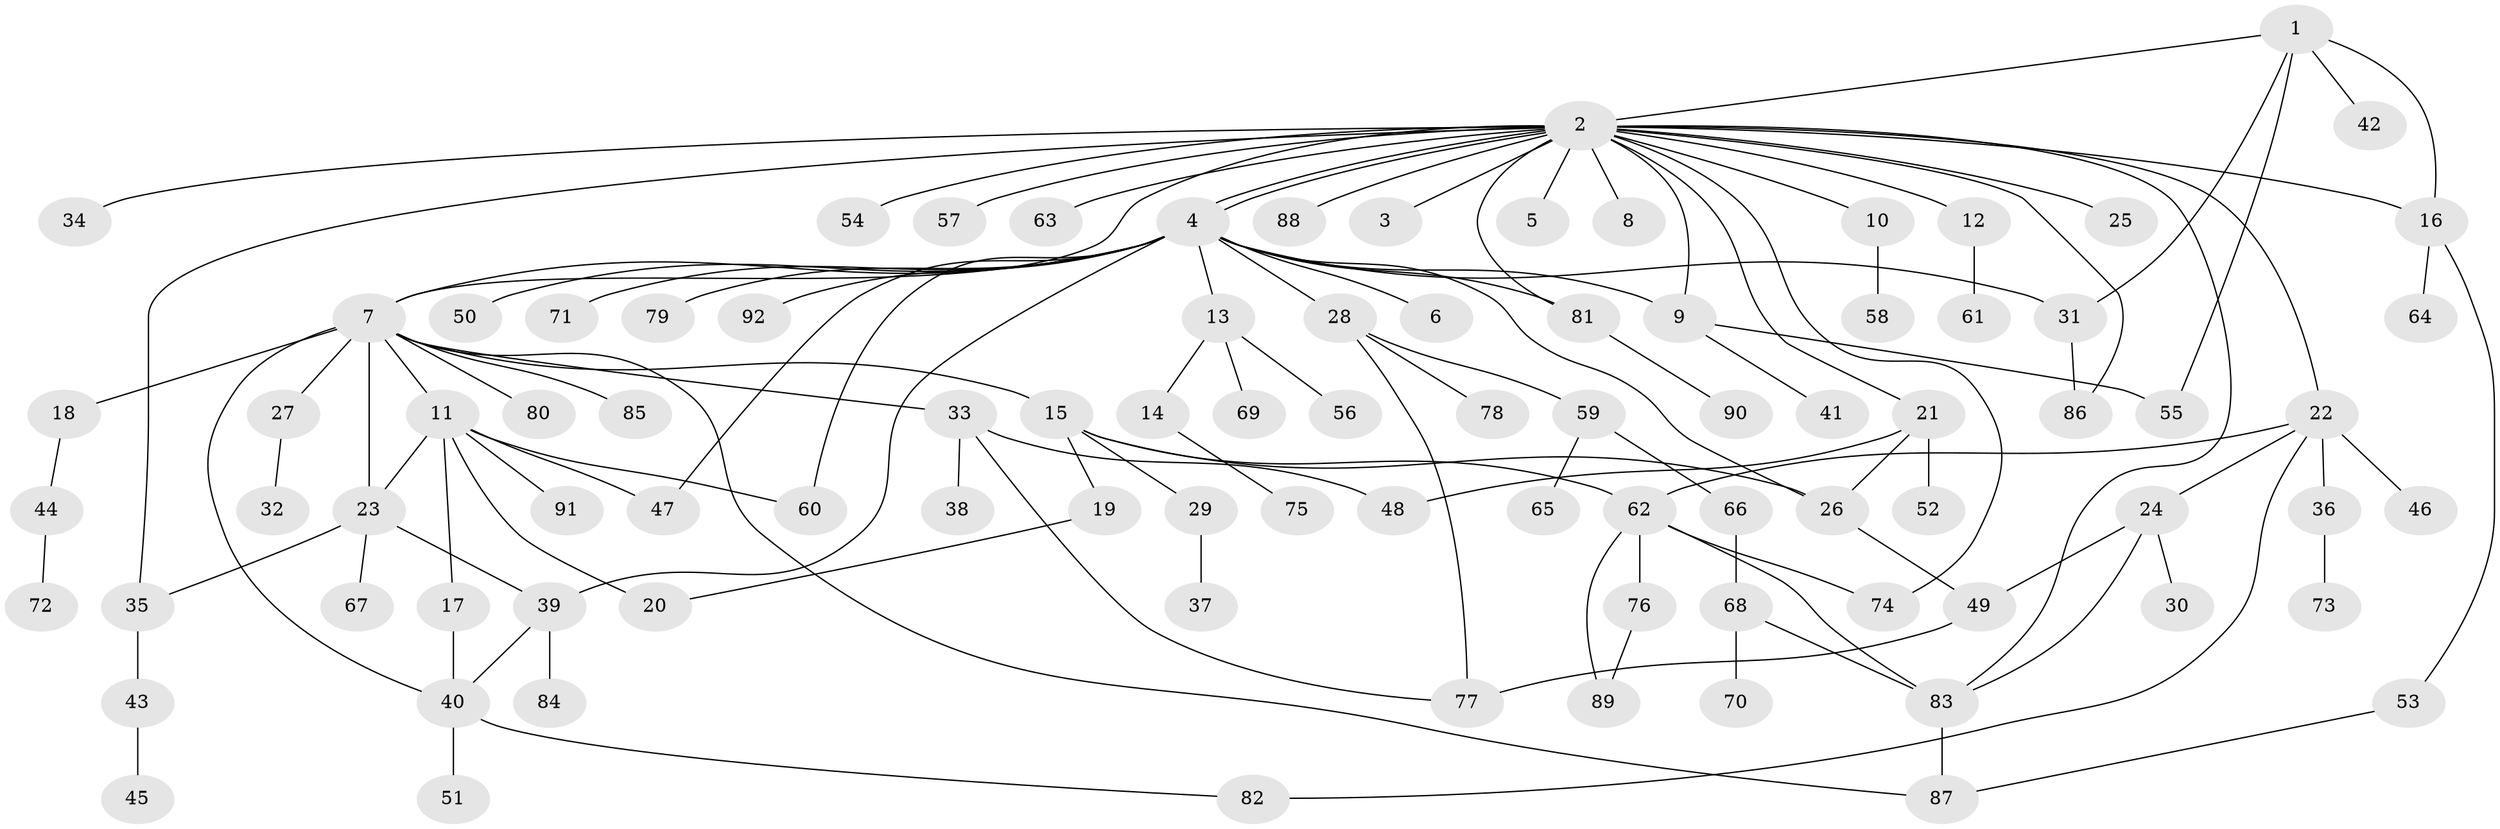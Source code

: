 // Generated by graph-tools (version 1.1) at 2025/35/03/09/25 02:35:23]
// undirected, 92 vertices, 122 edges
graph export_dot {
graph [start="1"]
  node [color=gray90,style=filled];
  1;
  2;
  3;
  4;
  5;
  6;
  7;
  8;
  9;
  10;
  11;
  12;
  13;
  14;
  15;
  16;
  17;
  18;
  19;
  20;
  21;
  22;
  23;
  24;
  25;
  26;
  27;
  28;
  29;
  30;
  31;
  32;
  33;
  34;
  35;
  36;
  37;
  38;
  39;
  40;
  41;
  42;
  43;
  44;
  45;
  46;
  47;
  48;
  49;
  50;
  51;
  52;
  53;
  54;
  55;
  56;
  57;
  58;
  59;
  60;
  61;
  62;
  63;
  64;
  65;
  66;
  67;
  68;
  69;
  70;
  71;
  72;
  73;
  74;
  75;
  76;
  77;
  78;
  79;
  80;
  81;
  82;
  83;
  84;
  85;
  86;
  87;
  88;
  89;
  90;
  91;
  92;
  1 -- 2;
  1 -- 16;
  1 -- 31;
  1 -- 42;
  1 -- 55;
  2 -- 3;
  2 -- 4;
  2 -- 4;
  2 -- 5;
  2 -- 7;
  2 -- 8;
  2 -- 9;
  2 -- 10;
  2 -- 12;
  2 -- 16;
  2 -- 21;
  2 -- 22;
  2 -- 25;
  2 -- 34;
  2 -- 35;
  2 -- 54;
  2 -- 57;
  2 -- 63;
  2 -- 74;
  2 -- 81;
  2 -- 83;
  2 -- 86;
  2 -- 88;
  4 -- 6;
  4 -- 7;
  4 -- 9;
  4 -- 13;
  4 -- 26;
  4 -- 28;
  4 -- 31;
  4 -- 39;
  4 -- 47;
  4 -- 50;
  4 -- 60;
  4 -- 71;
  4 -- 79;
  4 -- 81;
  4 -- 92;
  7 -- 11;
  7 -- 15;
  7 -- 18;
  7 -- 23;
  7 -- 27;
  7 -- 33;
  7 -- 40;
  7 -- 80;
  7 -- 85;
  7 -- 87;
  9 -- 41;
  9 -- 55;
  10 -- 58;
  11 -- 17;
  11 -- 20;
  11 -- 23;
  11 -- 47;
  11 -- 60;
  11 -- 91;
  12 -- 61;
  13 -- 14;
  13 -- 56;
  13 -- 69;
  14 -- 75;
  15 -- 19;
  15 -- 26;
  15 -- 29;
  15 -- 62;
  16 -- 53;
  16 -- 64;
  17 -- 40;
  18 -- 44;
  19 -- 20;
  21 -- 26;
  21 -- 48;
  21 -- 52;
  22 -- 24;
  22 -- 36;
  22 -- 46;
  22 -- 62;
  22 -- 82;
  23 -- 35;
  23 -- 39;
  23 -- 67;
  24 -- 30;
  24 -- 49;
  24 -- 83;
  26 -- 49;
  27 -- 32;
  28 -- 59;
  28 -- 77;
  28 -- 78;
  29 -- 37;
  31 -- 86;
  33 -- 38;
  33 -- 48;
  33 -- 77;
  35 -- 43;
  36 -- 73;
  39 -- 40;
  39 -- 84;
  40 -- 51;
  40 -- 82;
  43 -- 45;
  44 -- 72;
  49 -- 77;
  53 -- 87;
  59 -- 65;
  59 -- 66;
  62 -- 74;
  62 -- 76;
  62 -- 83;
  62 -- 89;
  66 -- 68;
  68 -- 70;
  68 -- 83;
  76 -- 89;
  81 -- 90;
  83 -- 87;
}
